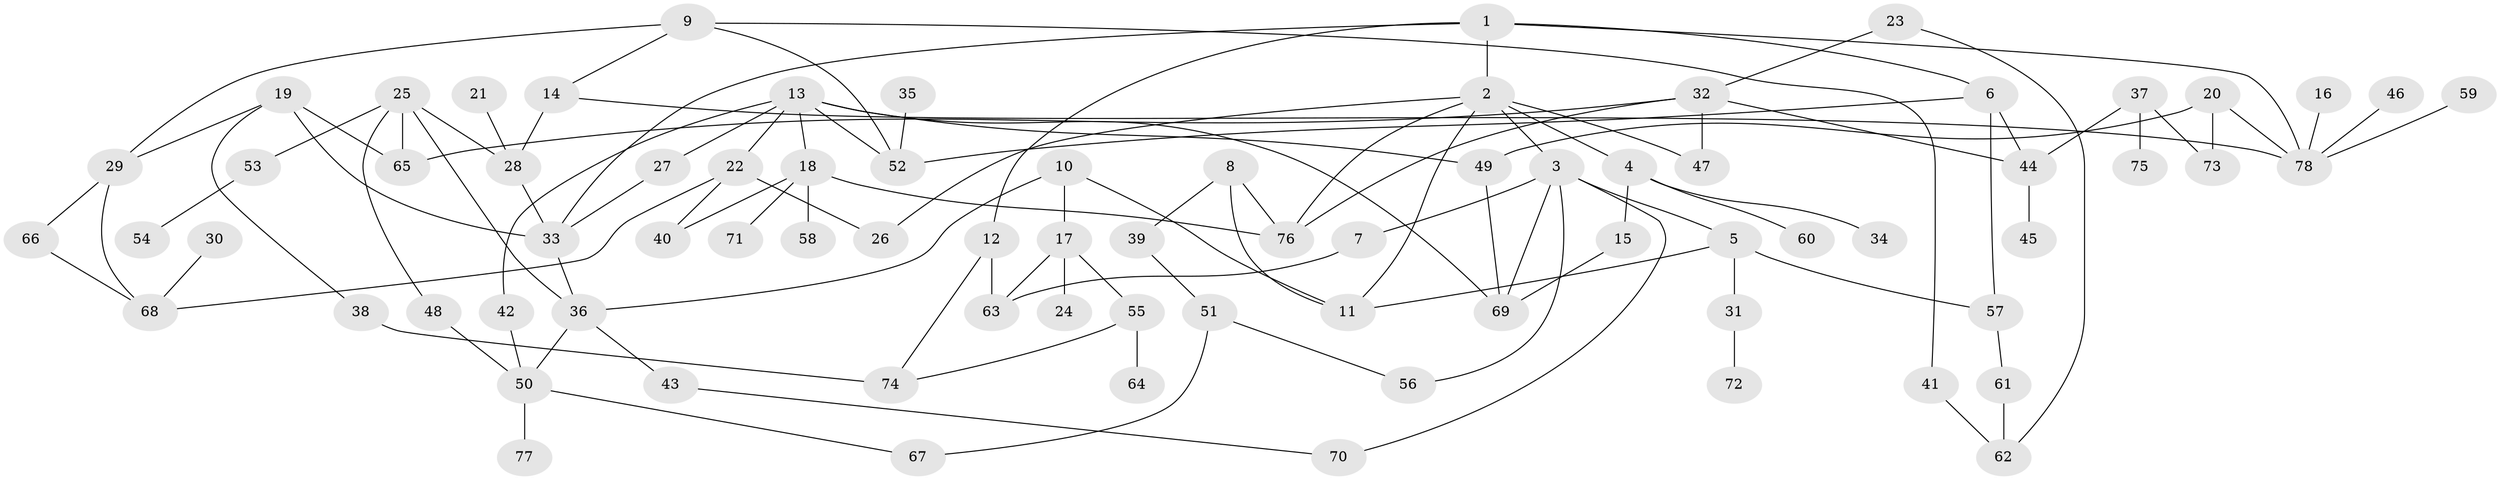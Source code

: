 // original degree distribution, {6: 0.036036036036036036, 5: 0.09009009009009009, 7: 0.018018018018018018, 4: 0.11711711711711711, 3: 0.18018018018018017, 2: 0.2882882882882883, 1: 0.2702702702702703}
// Generated by graph-tools (version 1.1) at 2025/36/03/04/25 23:36:12]
// undirected, 78 vertices, 111 edges
graph export_dot {
  node [color=gray90,style=filled];
  1;
  2;
  3;
  4;
  5;
  6;
  7;
  8;
  9;
  10;
  11;
  12;
  13;
  14;
  15;
  16;
  17;
  18;
  19;
  20;
  21;
  22;
  23;
  24;
  25;
  26;
  27;
  28;
  29;
  30;
  31;
  32;
  33;
  34;
  35;
  36;
  37;
  38;
  39;
  40;
  41;
  42;
  43;
  44;
  45;
  46;
  47;
  48;
  49;
  50;
  51;
  52;
  53;
  54;
  55;
  56;
  57;
  58;
  59;
  60;
  61;
  62;
  63;
  64;
  65;
  66;
  67;
  68;
  69;
  70;
  71;
  72;
  73;
  74;
  75;
  76;
  77;
  78;
  1 -- 2 [weight=1.0];
  1 -- 6 [weight=1.0];
  1 -- 12 [weight=1.0];
  1 -- 33 [weight=1.0];
  1 -- 78 [weight=1.0];
  2 -- 3 [weight=1.0];
  2 -- 4 [weight=1.0];
  2 -- 11 [weight=1.0];
  2 -- 26 [weight=1.0];
  2 -- 47 [weight=1.0];
  2 -- 76 [weight=1.0];
  3 -- 5 [weight=1.0];
  3 -- 7 [weight=1.0];
  3 -- 56 [weight=1.0];
  3 -- 69 [weight=1.0];
  3 -- 70 [weight=1.0];
  4 -- 15 [weight=1.0];
  4 -- 34 [weight=1.0];
  4 -- 60 [weight=1.0];
  5 -- 11 [weight=1.0];
  5 -- 31 [weight=1.0];
  5 -- 57 [weight=1.0];
  6 -- 44 [weight=1.0];
  6 -- 52 [weight=1.0];
  6 -- 57 [weight=1.0];
  7 -- 63 [weight=1.0];
  8 -- 11 [weight=1.0];
  8 -- 39 [weight=1.0];
  8 -- 76 [weight=1.0];
  9 -- 14 [weight=1.0];
  9 -- 29 [weight=1.0];
  9 -- 41 [weight=1.0];
  9 -- 52 [weight=1.0];
  10 -- 11 [weight=1.0];
  10 -- 17 [weight=1.0];
  10 -- 36 [weight=1.0];
  12 -- 63 [weight=1.0];
  12 -- 74 [weight=1.0];
  13 -- 18 [weight=1.0];
  13 -- 22 [weight=1.0];
  13 -- 27 [weight=1.0];
  13 -- 42 [weight=1.0];
  13 -- 49 [weight=1.0];
  13 -- 52 [weight=1.0];
  13 -- 69 [weight=1.0];
  14 -- 28 [weight=1.0];
  14 -- 78 [weight=1.0];
  15 -- 69 [weight=1.0];
  16 -- 78 [weight=1.0];
  17 -- 24 [weight=2.0];
  17 -- 55 [weight=1.0];
  17 -- 63 [weight=1.0];
  18 -- 40 [weight=1.0];
  18 -- 58 [weight=1.0];
  18 -- 71 [weight=1.0];
  18 -- 76 [weight=1.0];
  19 -- 29 [weight=1.0];
  19 -- 33 [weight=1.0];
  19 -- 38 [weight=1.0];
  19 -- 65 [weight=1.0];
  20 -- 49 [weight=1.0];
  20 -- 73 [weight=1.0];
  20 -- 78 [weight=1.0];
  21 -- 28 [weight=1.0];
  22 -- 26 [weight=1.0];
  22 -- 40 [weight=1.0];
  22 -- 68 [weight=1.0];
  23 -- 32 [weight=1.0];
  23 -- 62 [weight=1.0];
  25 -- 28 [weight=1.0];
  25 -- 36 [weight=1.0];
  25 -- 48 [weight=1.0];
  25 -- 53 [weight=1.0];
  25 -- 65 [weight=1.0];
  27 -- 33 [weight=1.0];
  28 -- 33 [weight=1.0];
  29 -- 66 [weight=1.0];
  29 -- 68 [weight=1.0];
  30 -- 68 [weight=1.0];
  31 -- 72 [weight=1.0];
  32 -- 44 [weight=1.0];
  32 -- 47 [weight=1.0];
  32 -- 65 [weight=1.0];
  32 -- 76 [weight=1.0];
  33 -- 36 [weight=1.0];
  35 -- 52 [weight=1.0];
  36 -- 43 [weight=1.0];
  36 -- 50 [weight=1.0];
  37 -- 44 [weight=1.0];
  37 -- 73 [weight=1.0];
  37 -- 75 [weight=1.0];
  38 -- 74 [weight=2.0];
  39 -- 51 [weight=1.0];
  41 -- 62 [weight=1.0];
  42 -- 50 [weight=1.0];
  43 -- 70 [weight=1.0];
  44 -- 45 [weight=1.0];
  46 -- 78 [weight=1.0];
  48 -- 50 [weight=1.0];
  49 -- 69 [weight=1.0];
  50 -- 67 [weight=1.0];
  50 -- 77 [weight=1.0];
  51 -- 56 [weight=1.0];
  51 -- 67 [weight=1.0];
  53 -- 54 [weight=1.0];
  55 -- 64 [weight=1.0];
  55 -- 74 [weight=1.0];
  57 -- 61 [weight=2.0];
  59 -- 78 [weight=1.0];
  61 -- 62 [weight=1.0];
  66 -- 68 [weight=1.0];
}
